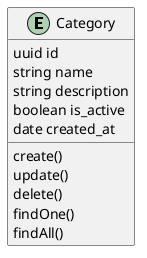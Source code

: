 @startuml class-diagram.wsd

entity Category

Category : uuid id
Category : string name
Category : string description
Category : boolean is_active
Category : date created_at

Category : create()
Category : update()
Category : delete()
Category : findOne()
Category : findAll()

@enduml